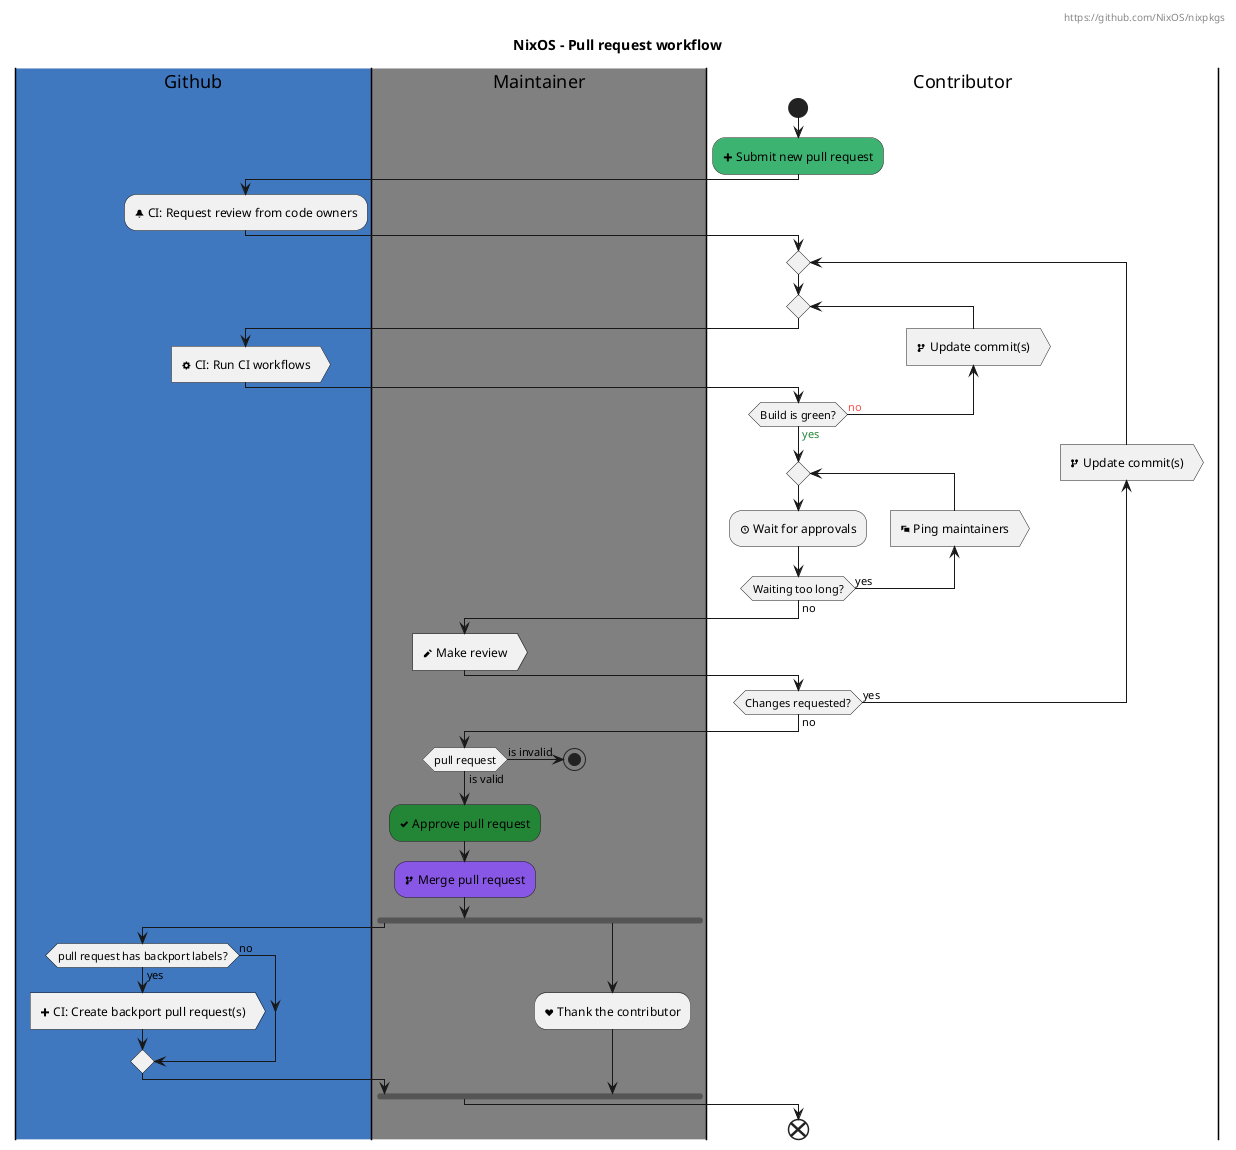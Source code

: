 @startuml
title Nixos - Pull request workflow
header
https://github.com/NixOS/nixpkgs
endheader

title NixOS - Pull request workflow

|#4078c0|Github|
|#grey|Maintainer|
|#white|Contributor|

|Contributor|
start
  #MediumSeaGreen:<&plus> Submit new pull request;

  |Github|
  :<&bell> CI: Request review from code owners;

  |Contributor|
  repeat
    repeat
      label Here
      backward :<&fork> Update commit(s)>
      |Github|
      :<&cog> CI: Run CI workflows>
      |Contributor|
    repeat while (Build is green?) is (<color:#f85149>no) not (<color:#238636>yes)

    repeat
    :<&clock> Wait for approvals;
    backward :<&chat> Ping maintainers>
    repeat while (Waiting too long?) is (yes) not (no)
    |Maintainer|
    :<&pencil> Make review>
    |Contributor|
    backward :<&fork> Update commit(s)>
  repeat while (Changes requested?) is (yes) not (no)
  |Maintainer|
  if (pull request) is (is invalid) then
    stop
  else (is valid)
  endif
  #238636:<&check> Approve pull request;

  |Maintainer|
  #8957e5:<&fork> Merge pull request;

  fork
  |Github|
  if (pull request has backport labels?) is (yes) then
    :<&plus> CI: Create backport pull request(s)>
  else (no)
  endif
  fork again
  |Maintainer|
  :<&heart> Thank the contributor;
  end fork
  |Contributor|
end
@enduml
